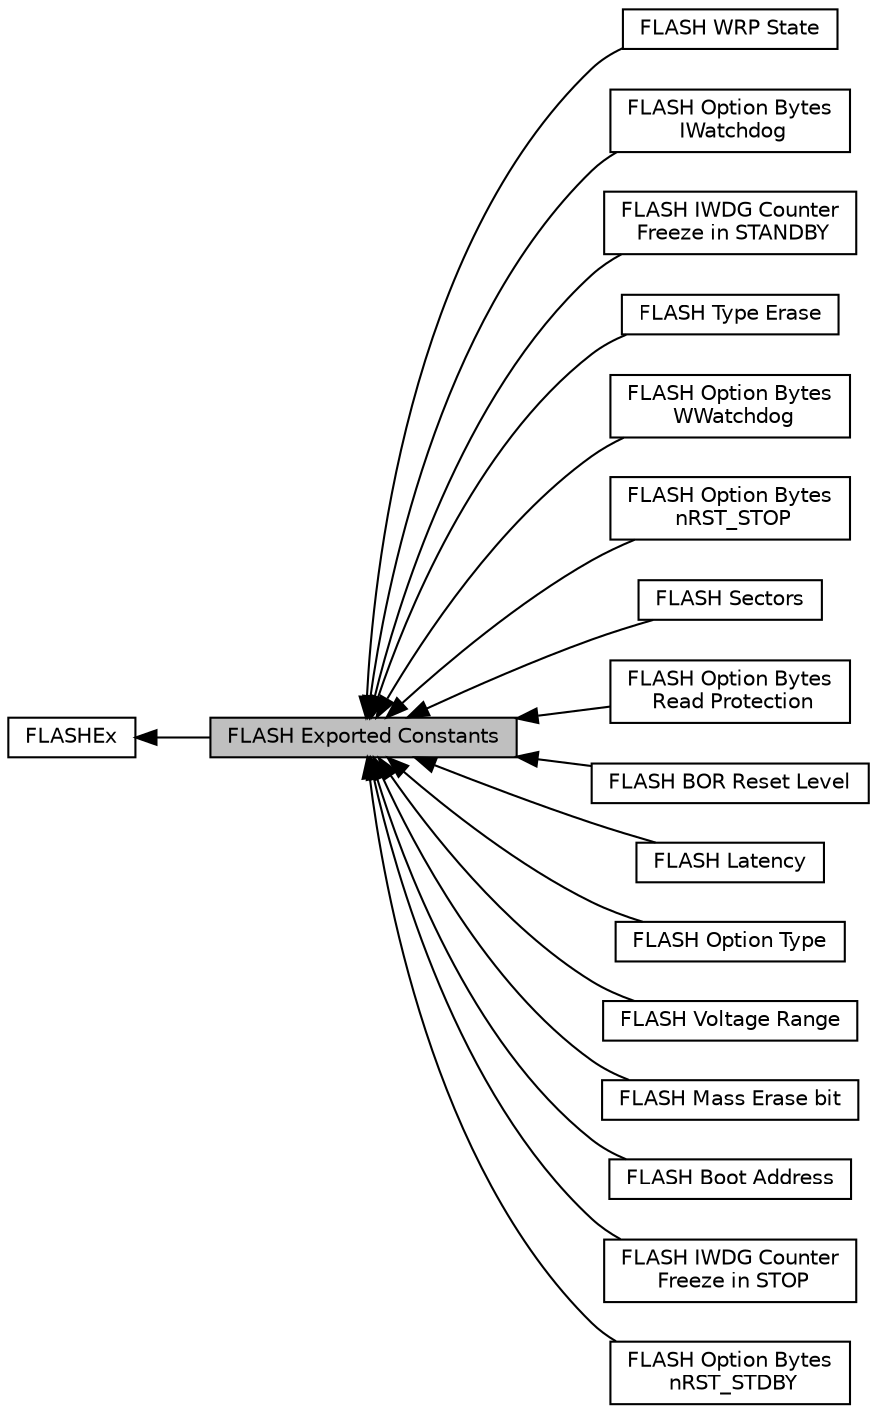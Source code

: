 digraph "FLASH Exported Constants"
{
  edge [fontname="Helvetica",fontsize="10",labelfontname="Helvetica",labelfontsize="10"];
  node [fontname="Helvetica",fontsize="10",shape=record];
  rankdir=LR;
  Node4 [label="FLASH WRP State",height=0.2,width=0.4,color="black", fillcolor="white", style="filled",URL="$group___f_l_a_s_h_ex___w_r_p___state.html"];
  Node0 [label="FLASH Exported Constants",height=0.2,width=0.4,color="black", fillcolor="grey75", style="filled", fontcolor="black"];
  Node8 [label="FLASH Option Bytes\l IWatchdog",height=0.2,width=0.4,color="black", fillcolor="white", style="filled",URL="$group___f_l_a_s_h_ex___option___bytes___i_watchdog.html"];
  Node12 [label="FLASH IWDG Counter\l Freeze in STANDBY",height=0.2,width=0.4,color="black", fillcolor="white", style="filled",URL="$group___f_l_a_s_h_ex___option___bytes___i_w_d_g___f_r_e_e_z_e___s_a_n_d_b_y.html"];
  Node2 [label="FLASH Type Erase",height=0.2,width=0.4,color="black", fillcolor="white", style="filled",URL="$group___f_l_a_s_h_ex___type___erase.html"];
  Node7 [label="FLASH Option Bytes\l WWatchdog",height=0.2,width=0.4,color="black", fillcolor="white", style="filled",URL="$group___f_l_a_s_h_ex___option___bytes___w_watchdog.html"];
  Node9 [label="FLASH Option Bytes\l nRST_STOP",height=0.2,width=0.4,color="black", fillcolor="white", style="filled",URL="$group___f_l_a_s_h_ex___option___bytes__n_r_s_t___s_t_o_p.html"];
  Node17 [label="FLASH Sectors",height=0.2,width=0.4,color="black", fillcolor="white", style="filled",URL="$group___f_l_a_s_h_ex___sectors.html"];
  Node1 [label="FLASHEx",height=0.2,width=0.4,color="black", fillcolor="white", style="filled",URL="$group___f_l_a_s_h_ex.html",tooltip="FLASH HAL Extension module driver. "];
  Node6 [label="FLASH Option Bytes\l Read Protection",height=0.2,width=0.4,color="black", fillcolor="white", style="filled",URL="$group___f_l_a_s_h_ex___option___bytes___read___protection.html"];
  Node13 [label="FLASH BOR Reset Level",height=0.2,width=0.4,color="black", fillcolor="white", style="filled",URL="$group___f_l_a_s_h_ex___b_o_r___reset___level.html"];
  Node15 [label="FLASH Latency",height=0.2,width=0.4,color="black", fillcolor="white", style="filled",URL="$group___f_l_a_s_h___latency.html"];
  Node5 [label="FLASH Option Type",height=0.2,width=0.4,color="black", fillcolor="white", style="filled",URL="$group___f_l_a_s_h_ex___option___type.html"];
  Node3 [label="FLASH Voltage Range",height=0.2,width=0.4,color="black", fillcolor="white", style="filled",URL="$group___f_l_a_s_h_ex___voltage___range.html"];
  Node16 [label="FLASH Mass Erase bit",height=0.2,width=0.4,color="black", fillcolor="white", style="filled",URL="$group___f_l_a_s_h_ex___mass_erase__bit.html"];
  Node14 [label="FLASH Boot Address",height=0.2,width=0.4,color="black", fillcolor="white", style="filled",URL="$group___f_l_a_s_h_ex___boot___address.html"];
  Node11 [label="FLASH IWDG Counter\l Freeze in STOP",height=0.2,width=0.4,color="black", fillcolor="white", style="filled",URL="$group___f_l_a_s_h_ex___option___bytes___i_w_d_g___f_r_e_e_z_e___s_t_o_p.html"];
  Node10 [label="FLASH Option Bytes\l nRST_STDBY",height=0.2,width=0.4,color="black", fillcolor="white", style="filled",URL="$group___f_l_a_s_h_ex___option___bytes__n_r_s_t___s_t_d_b_y.html"];
  Node1->Node0 [shape=plaintext, dir="back", style="solid"];
  Node0->Node2 [shape=plaintext, dir="back", style="solid"];
  Node0->Node3 [shape=plaintext, dir="back", style="solid"];
  Node0->Node4 [shape=plaintext, dir="back", style="solid"];
  Node0->Node5 [shape=plaintext, dir="back", style="solid"];
  Node0->Node6 [shape=plaintext, dir="back", style="solid"];
  Node0->Node7 [shape=plaintext, dir="back", style="solid"];
  Node0->Node8 [shape=plaintext, dir="back", style="solid"];
  Node0->Node9 [shape=plaintext, dir="back", style="solid"];
  Node0->Node10 [shape=plaintext, dir="back", style="solid"];
  Node0->Node11 [shape=plaintext, dir="back", style="solid"];
  Node0->Node12 [shape=plaintext, dir="back", style="solid"];
  Node0->Node13 [shape=plaintext, dir="back", style="solid"];
  Node0->Node14 [shape=plaintext, dir="back", style="solid"];
  Node0->Node15 [shape=plaintext, dir="back", style="solid"];
  Node0->Node16 [shape=plaintext, dir="back", style="solid"];
  Node0->Node17 [shape=plaintext, dir="back", style="solid"];
}
